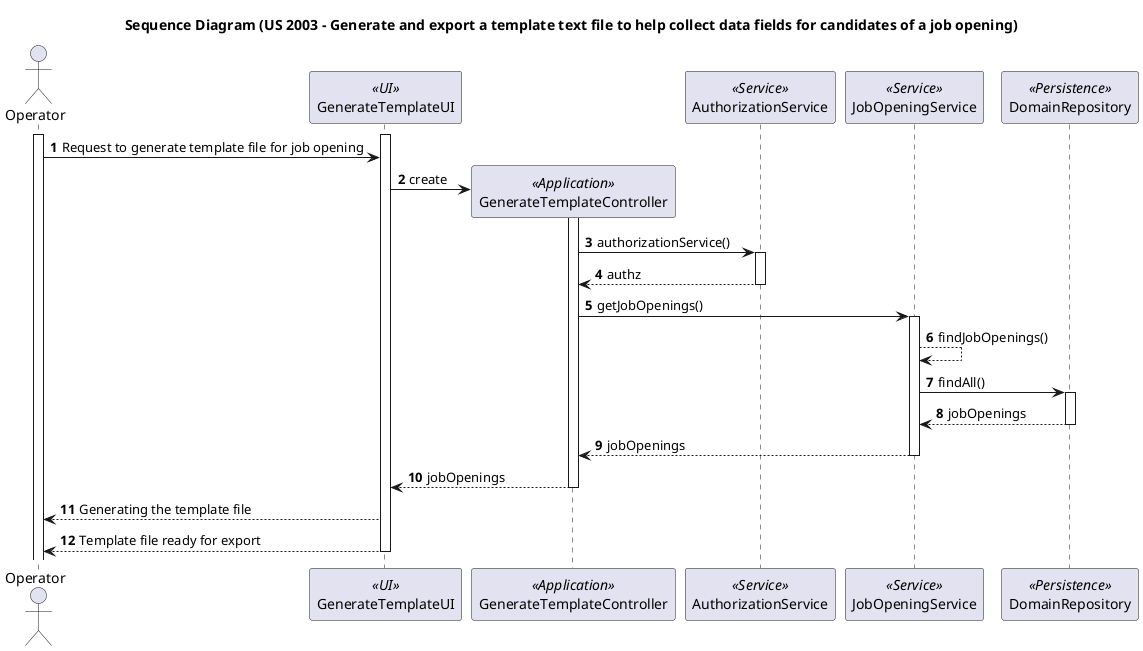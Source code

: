 @startuml
title Sequence Diagram (US 2003 - Generate and export a template text file to help collect data fields for candidates of a job opening)

autonumber
actor Operator as Operator
participant GenerateTemplateUI as UI <<UI>>
participant GenerateTemplateController as CTRL <<Application>>
participant AuthorizationService as AS <<Service>>
participant JobOpeningService as UMS <<Service>>
participant DomainRepository as URepo <<Persistence>>


activate Operator
activate UI
Operator -> UI: Request to generate template file for job opening

UI -> CTRL**:create
activate CTRL
CTRL -> AS : authorizationService()
activate AS
AS --> CTRL: authz
deactivate AS
CTRL-> UMS : getJobOpenings()
activate UMS
UMS-->UMS: findJobOpenings()
UMS->URepo :findAll()
activate URepo
URepo-->UMS: jobOpenings
deactivate URepo
UMS-->CTRL: jobOpenings
deactivate UMS
CTRL--> UI: jobOpenings
deactivate CTRL
UI --> Operator: Generating the template file
UI --> Operator: Template file ready for export
deactivate UI


@enduml